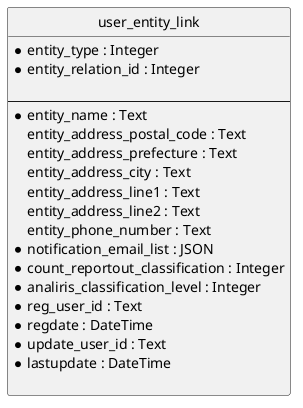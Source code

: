@startuml
'-------------------------------------------
'Table Name  : user_entity_link
'Description : ユーザーと組織（医療機関・ディーラー・メーカー）の紐付け
'
'[ChangeLog]

'  v1.0.0 (2025-06-27)
'  - [H.Miyazawa] OptiServe用のデータベース設計

'  v1.1.0 (2025-07-10)
'  - [H.Miyazawa] インデックス情報及び外部キー情報を追加

'  v1.2.0 (2025-08-22)
'  - [H.Miyazawa] ユーザーIDをintegerからtextに変更。

'[Note]
'  - 2025-08-22 : generate_dbdesign_artifacts.pyによる自動生成
'-------------------------------------------
hide circle

entity "user_entity_link" as e01 {
  * entity_type : Integer
  * entity_relation_id : Integer

  --
  * entity_name : Text
    entity_address_postal_code : Text
    entity_address_prefecture : Text
    entity_address_city : Text
    entity_address_line1 : Text
    entity_address_line2 : Text
    entity_phone_number : Text
  * notification_email_list : JSON
  * count_reportout_classification : Integer
  * analiris_classification_level : Integer
  * reg_user_id : Text
  * regdate : DateTime
  * update_user_id : Text
  * lastupdate : DateTime

}
@enduml